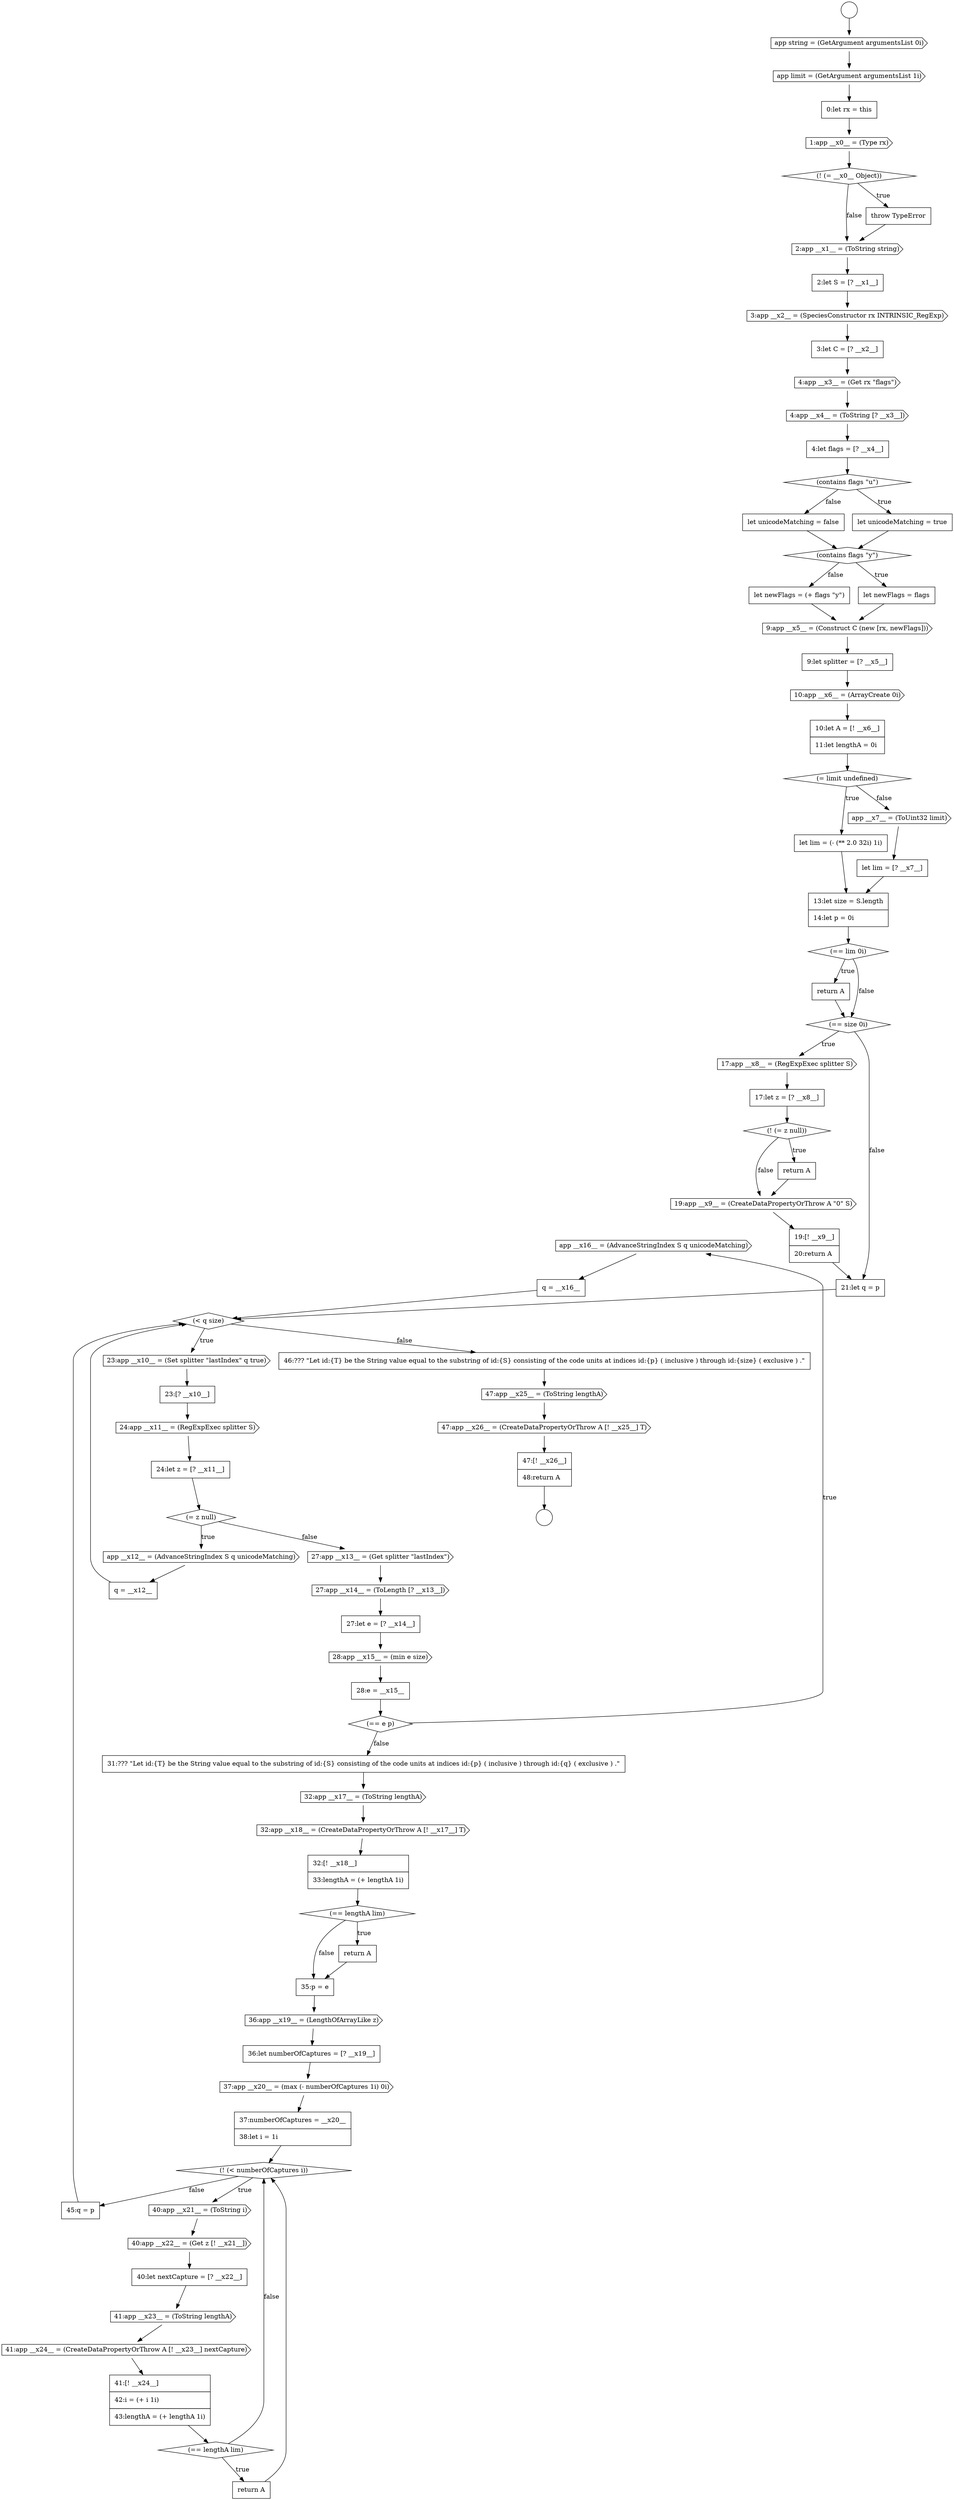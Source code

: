 digraph {
  node15138 [shape=cds, label=<<font color="black">app __x16__ = (AdvanceStringIndex S q unicodeMatching)</font>> color="black" fillcolor="white" style=filled]
  node15133 [shape=cds, label=<<font color="black">27:app __x14__ = (ToLength [? __x13__])</font>> color="black" fillcolor="white" style=filled]
  node15151 [shape=diamond, label=<<font color="black">(! (&lt; numberOfCaptures i))</font>> color="black" fillcolor="white" style=filled]
  node15160 [shape=none, margin=0, label=<<font color="black">
    <table border="0" cellborder="1" cellspacing="0" cellpadding="10">
      <tr><td align="left">45:q = p</td></tr>
    </table>
  </font>> color="black" fillcolor="white" style=filled]
  node15098 [shape=none, margin=0, label=<<font color="black">
    <table border="0" cellborder="1" cellspacing="0" cellpadding="10">
      <tr><td align="left">4:let flags = [? __x4__]</td></tr>
    </table>
  </font>> color="black" fillcolor="white" style=filled]
  node15115 [shape=none, margin=0, label=<<font color="black">
    <table border="0" cellborder="1" cellspacing="0" cellpadding="10">
      <tr><td align="left">return A</td></tr>
    </table>
  </font>> color="black" fillcolor="white" style=filled]
  node15143 [shape=none, margin=0, label=<<font color="black">
    <table border="0" cellborder="1" cellspacing="0" cellpadding="10">
      <tr><td align="left">32:[! __x18__]</td></tr>
      <tr><td align="left">33:lengthA = (+ lengthA 1i)</td></tr>
    </table>
  </font>> color="black" fillcolor="white" style=filled]
  node15153 [shape=cds, label=<<font color="black">40:app __x22__ = (Get z [! __x21__])</font>> color="black" fillcolor="white" style=filled]
  node15158 [shape=diamond, label=<<font color="black">(== lengthA lim)</font>> color="black" fillcolor="white" style=filled]
  node15130 [shape=cds, label=<<font color="black">app __x12__ = (AdvanceStringIndex S q unicodeMatching)</font>> color="black" fillcolor="white" style=filled]
  node15119 [shape=diamond, label=<<font color="black">(! (= z null))</font>> color="black" fillcolor="white" style=filled]
  node15104 [shape=none, margin=0, label=<<font color="black">
    <table border="0" cellborder="1" cellspacing="0" cellpadding="10">
      <tr><td align="left">let newFlags = (+ flags &quot;y&quot;)</td></tr>
    </table>
  </font>> color="black" fillcolor="white" style=filled]
  node15135 [shape=cds, label=<<font color="black">28:app __x15__ = (min e size)</font>> color="black" fillcolor="white" style=filled]
  node15125 [shape=cds, label=<<font color="black">23:app __x10__ = (Set splitter &quot;lastIndex&quot; q true)</font>> color="black" fillcolor="white" style=filled]
  node15146 [shape=none, margin=0, label=<<font color="black">
    <table border="0" cellborder="1" cellspacing="0" cellpadding="10">
      <tr><td align="left">35:p = e</td></tr>
    </table>
  </font>> color="black" fillcolor="white" style=filled]
  node15092 [shape=cds, label=<<font color="black">2:app __x1__ = (ToString string)</font>> color="black" fillcolor="white" style=filled]
  node15087 [shape=cds, label=<<font color="black">app limit = (GetArgument argumentsList 1i)</font>> color="black" fillcolor="white" style=filled]
  node15110 [shape=none, margin=0, label=<<font color="black">
    <table border="0" cellborder="1" cellspacing="0" cellpadding="10">
      <tr><td align="left">let lim = (- (** 2.0 32i) 1i)</td></tr>
    </table>
  </font>> color="black" fillcolor="white" style=filled]
  node15161 [shape=none, margin=0, label=<<font color="black">
    <table border="0" cellborder="1" cellspacing="0" cellpadding="10">
      <tr><td align="left">46:??? &quot;Let id:{T} be the String value equal to the substring of id:{S} consisting of the code units at indices id:{p} ( inclusive ) through id:{size} ( exclusive ) .&quot;</td></tr>
    </table>
  </font>> color="black" fillcolor="white" style=filled]
  node15105 [shape=cds, label=<<font color="black">9:app __x5__ = (Construct C (new [rx, newFlags]))</font>> color="black" fillcolor="white" style=filled]
  node15150 [shape=none, margin=0, label=<<font color="black">
    <table border="0" cellborder="1" cellspacing="0" cellpadding="10">
      <tr><td align="left">37:numberOfCaptures = __x20__</td></tr>
      <tr><td align="left">38:let i = 1i</td></tr>
    </table>
  </font>> color="black" fillcolor="white" style=filled]
  node15118 [shape=none, margin=0, label=<<font color="black">
    <table border="0" cellborder="1" cellspacing="0" cellpadding="10">
      <tr><td align="left">17:let z = [? __x8__]</td></tr>
    </table>
  </font>> color="black" fillcolor="white" style=filled]
  node15097 [shape=cds, label=<<font color="black">4:app __x4__ = (ToString [? __x3__])</font>> color="black" fillcolor="white" style=filled]
  node15129 [shape=diamond, label=<<font color="black">(= z null)</font>> color="black" fillcolor="white" style=filled]
  node15103 [shape=none, margin=0, label=<<font color="black">
    <table border="0" cellborder="1" cellspacing="0" cellpadding="10">
      <tr><td align="left">let newFlags = flags</td></tr>
    </table>
  </font>> color="black" fillcolor="white" style=filled]
  node15093 [shape=none, margin=0, label=<<font color="black">
    <table border="0" cellborder="1" cellspacing="0" cellpadding="10">
      <tr><td align="left">2:let S = [? __x1__]</td></tr>
    </table>
  </font>> color="black" fillcolor="white" style=filled]
  node15137 [shape=diamond, label=<<font color="black">(== e p)</font>> color="black" fillcolor="white" style=filled]
  node15142 [shape=cds, label=<<font color="black">32:app __x18__ = (CreateDataPropertyOrThrow A [! __x17__] T)</font>> color="black" fillcolor="white" style=filled]
  node15156 [shape=cds, label=<<font color="black">41:app __x24__ = (CreateDataPropertyOrThrow A [! __x23__] nextCapture)</font>> color="black" fillcolor="white" style=filled]
  node15114 [shape=diamond, label=<<font color="black">(== lim 0i)</font>> color="black" fillcolor="white" style=filled]
  node15157 [shape=none, margin=0, label=<<font color="black">
    <table border="0" cellborder="1" cellspacing="0" cellpadding="10">
      <tr><td align="left">41:[! __x24__]</td></tr>
      <tr><td align="left">42:i = (+ i 1i)</td></tr>
      <tr><td align="left">43:lengthA = (+ lengthA 1i)</td></tr>
    </table>
  </font>> color="black" fillcolor="white" style=filled]
  node15089 [shape=cds, label=<<font color="black">1:app __x0__ = (Type rx)</font>> color="black" fillcolor="white" style=filled]
  node15126 [shape=none, margin=0, label=<<font color="black">
    <table border="0" cellborder="1" cellspacing="0" cellpadding="10">
      <tr><td align="left">23:[? __x10__]</td></tr>
    </table>
  </font>> color="black" fillcolor="white" style=filled]
  node15162 [shape=cds, label=<<font color="black">47:app __x25__ = (ToString lengthA)</font>> color="black" fillcolor="white" style=filled]
  node15141 [shape=cds, label=<<font color="black">32:app __x17__ = (ToString lengthA)</font>> color="black" fillcolor="white" style=filled]
  node15121 [shape=cds, label=<<font color="black">19:app __x9__ = (CreateDataPropertyOrThrow A &quot;0&quot; S)</font>> color="black" fillcolor="white" style=filled]
  node15101 [shape=none, margin=0, label=<<font color="black">
    <table border="0" cellborder="1" cellspacing="0" cellpadding="10">
      <tr><td align="left">let unicodeMatching = false</td></tr>
    </table>
  </font>> color="black" fillcolor="white" style=filled]
  node15136 [shape=none, margin=0, label=<<font color="black">
    <table border="0" cellborder="1" cellspacing="0" cellpadding="10">
      <tr><td align="left">28:e = __x15__</td></tr>
    </table>
  </font>> color="black" fillcolor="white" style=filled]
  node15147 [shape=cds, label=<<font color="black">36:app __x19__ = (LengthOfArrayLike z)</font>> color="black" fillcolor="white" style=filled]
  node15086 [shape=cds, label=<<font color="black">app string = (GetArgument argumentsList 0i)</font>> color="black" fillcolor="white" style=filled]
  node15106 [shape=none, margin=0, label=<<font color="black">
    <table border="0" cellborder="1" cellspacing="0" cellpadding="10">
      <tr><td align="left">9:let splitter = [? __x5__]</td></tr>
    </table>
  </font>> color="black" fillcolor="white" style=filled]
  node15111 [shape=cds, label=<<font color="black">app __x7__ = (ToUint32 limit)</font>> color="black" fillcolor="white" style=filled]
  node15100 [shape=none, margin=0, label=<<font color="black">
    <table border="0" cellborder="1" cellspacing="0" cellpadding="10">
      <tr><td align="left">let unicodeMatching = true</td></tr>
    </table>
  </font>> color="black" fillcolor="white" style=filled]
  node15117 [shape=cds, label=<<font color="black">17:app __x8__ = (RegExpExec splitter S)</font>> color="black" fillcolor="white" style=filled]
  node15113 [shape=none, margin=0, label=<<font color="black">
    <table border="0" cellborder="1" cellspacing="0" cellpadding="10">
      <tr><td align="left">13:let size = S.length</td></tr>
      <tr><td align="left">14:let p = 0i</td></tr>
    </table>
  </font>> color="black" fillcolor="white" style=filled]
  node15155 [shape=cds, label=<<font color="black">41:app __x23__ = (ToString lengthA)</font>> color="black" fillcolor="white" style=filled]
  node15094 [shape=cds, label=<<font color="black">3:app __x2__ = (SpeciesConstructor rx INTRINSIC_RegExp)</font>> color="black" fillcolor="white" style=filled]
  node15140 [shape=none, margin=0, label=<<font color="black">
    <table border="0" cellborder="1" cellspacing="0" cellpadding="10">
      <tr><td align="left">31:??? &quot;Let id:{T} be the String value equal to the substring of id:{S} consisting of the code units at indices id:{p} ( inclusive ) through id:{q} ( exclusive ) .&quot;</td></tr>
    </table>
  </font>> color="black" fillcolor="white" style=filled]
  node15107 [shape=cds, label=<<font color="black">10:app __x6__ = (ArrayCreate 0i)</font>> color="black" fillcolor="white" style=filled]
  node15112 [shape=none, margin=0, label=<<font color="black">
    <table border="0" cellborder="1" cellspacing="0" cellpadding="10">
      <tr><td align="left">let lim = [? __x7__]</td></tr>
    </table>
  </font>> color="black" fillcolor="white" style=filled]
  node15152 [shape=cds, label=<<font color="black">40:app __x21__ = (ToString i)</font>> color="black" fillcolor="white" style=filled]
  node15090 [shape=diamond, label=<<font color="black">(! (= __x0__ Object))</font>> color="black" fillcolor="white" style=filled]
  node15122 [shape=none, margin=0, label=<<font color="black">
    <table border="0" cellborder="1" cellspacing="0" cellpadding="10">
      <tr><td align="left">19:[! __x9__]</td></tr>
      <tr><td align="left">20:return A</td></tr>
    </table>
  </font>> color="black" fillcolor="white" style=filled]
  node15102 [shape=diamond, label=<<font color="black">(contains flags &quot;y&quot;)</font>> color="black" fillcolor="white" style=filled]
  node15163 [shape=cds, label=<<font color="black">47:app __x26__ = (CreateDataPropertyOrThrow A [! __x25__] T)</font>> color="black" fillcolor="white" style=filled]
  node15127 [shape=cds, label=<<font color="black">24:app __x11__ = (RegExpExec splitter S)</font>> color="black" fillcolor="white" style=filled]
  node15095 [shape=none, margin=0, label=<<font color="black">
    <table border="0" cellborder="1" cellspacing="0" cellpadding="10">
      <tr><td align="left">3:let C = [? __x2__]</td></tr>
    </table>
  </font>> color="black" fillcolor="white" style=filled]
  node15132 [shape=cds, label=<<font color="black">27:app __x13__ = (Get splitter &quot;lastIndex&quot;)</font>> color="black" fillcolor="white" style=filled]
  node15148 [shape=none, margin=0, label=<<font color="black">
    <table border="0" cellborder="1" cellspacing="0" cellpadding="10">
      <tr><td align="left">36:let numberOfCaptures = [? __x19__]</td></tr>
    </table>
  </font>> color="black" fillcolor="white" style=filled]
  node15085 [shape=circle label=" " color="black" fillcolor="white" style=filled]
  node15084 [shape=circle label=" " color="black" fillcolor="white" style=filled]
  node15149 [shape=cds, label=<<font color="black">37:app __x20__ = (max (- numberOfCaptures 1i) 0i)</font>> color="black" fillcolor="white" style=filled]
  node15154 [shape=none, margin=0, label=<<font color="black">
    <table border="0" cellborder="1" cellspacing="0" cellpadding="10">
      <tr><td align="left">40:let nextCapture = [? __x22__]</td></tr>
    </table>
  </font>> color="black" fillcolor="white" style=filled]
  node15116 [shape=diamond, label=<<font color="black">(== size 0i)</font>> color="black" fillcolor="white" style=filled]
  node15159 [shape=none, margin=0, label=<<font color="black">
    <table border="0" cellborder="1" cellspacing="0" cellpadding="10">
      <tr><td align="left">return A</td></tr>
    </table>
  </font>> color="black" fillcolor="white" style=filled]
  node15131 [shape=none, margin=0, label=<<font color="black">
    <table border="0" cellborder="1" cellspacing="0" cellpadding="10">
      <tr><td align="left">q = __x12__</td></tr>
    </table>
  </font>> color="black" fillcolor="white" style=filled]
  node15099 [shape=diamond, label=<<font color="black">(contains flags &quot;u&quot;)</font>> color="black" fillcolor="white" style=filled]
  node15144 [shape=diamond, label=<<font color="black">(== lengthA lim)</font>> color="black" fillcolor="white" style=filled]
  node15120 [shape=none, margin=0, label=<<font color="black">
    <table border="0" cellborder="1" cellspacing="0" cellpadding="10">
      <tr><td align="left">return A</td></tr>
    </table>
  </font>> color="black" fillcolor="white" style=filled]
  node15088 [shape=none, margin=0, label=<<font color="black">
    <table border="0" cellborder="1" cellspacing="0" cellpadding="10">
      <tr><td align="left">0:let rx = this</td></tr>
    </table>
  </font>> color="black" fillcolor="white" style=filled]
  node15139 [shape=none, margin=0, label=<<font color="black">
    <table border="0" cellborder="1" cellspacing="0" cellpadding="10">
      <tr><td align="left">q = __x16__</td></tr>
    </table>
  </font>> color="black" fillcolor="white" style=filled]
  node15124 [shape=diamond, label=<<font color="black">(&lt; q size)</font>> color="black" fillcolor="white" style=filled]
  node15109 [shape=diamond, label=<<font color="black">(= limit undefined)</font>> color="black" fillcolor="white" style=filled]
  node15108 [shape=none, margin=0, label=<<font color="black">
    <table border="0" cellborder="1" cellspacing="0" cellpadding="10">
      <tr><td align="left">10:let A = [! __x6__]</td></tr>
      <tr><td align="left">11:let lengthA = 0i</td></tr>
    </table>
  </font>> color="black" fillcolor="white" style=filled]
  node15123 [shape=none, margin=0, label=<<font color="black">
    <table border="0" cellborder="1" cellspacing="0" cellpadding="10">
      <tr><td align="left">21:let q = p</td></tr>
    </table>
  </font>> color="black" fillcolor="white" style=filled]
  node15091 [shape=none, margin=0, label=<<font color="black">
    <table border="0" cellborder="1" cellspacing="0" cellpadding="10">
      <tr><td align="left">throw TypeError</td></tr>
    </table>
  </font>> color="black" fillcolor="white" style=filled]
  node15128 [shape=none, margin=0, label=<<font color="black">
    <table border="0" cellborder="1" cellspacing="0" cellpadding="10">
      <tr><td align="left">24:let z = [? __x11__]</td></tr>
    </table>
  </font>> color="black" fillcolor="white" style=filled]
  node15145 [shape=none, margin=0, label=<<font color="black">
    <table border="0" cellborder="1" cellspacing="0" cellpadding="10">
      <tr><td align="left">return A</td></tr>
    </table>
  </font>> color="black" fillcolor="white" style=filled]
  node15096 [shape=cds, label=<<font color="black">4:app __x3__ = (Get rx &quot;flags&quot;)</font>> color="black" fillcolor="white" style=filled]
  node15164 [shape=none, margin=0, label=<<font color="black">
    <table border="0" cellborder="1" cellspacing="0" cellpadding="10">
      <tr><td align="left">47:[! __x26__]</td></tr>
      <tr><td align="left">48:return A</td></tr>
    </table>
  </font>> color="black" fillcolor="white" style=filled]
  node15134 [shape=none, margin=0, label=<<font color="black">
    <table border="0" cellborder="1" cellspacing="0" cellpadding="10">
      <tr><td align="left">27:let e = [? __x14__]</td></tr>
    </table>
  </font>> color="black" fillcolor="white" style=filled]
  node15132 -> node15133 [ color="black"]
  node15158 -> node15159 [label=<<font color="black">true</font>> color="black"]
  node15158 -> node15151 [label=<<font color="black">false</font>> color="black"]
  node15102 -> node15103 [label=<<font color="black">true</font>> color="black"]
  node15102 -> node15104 [label=<<font color="black">false</font>> color="black"]
  node15099 -> node15100 [label=<<font color="black">true</font>> color="black"]
  node15099 -> node15101 [label=<<font color="black">false</font>> color="black"]
  node15126 -> node15127 [ color="black"]
  node15124 -> node15125 [label=<<font color="black">true</font>> color="black"]
  node15124 -> node15161 [label=<<font color="black">false</font>> color="black"]
  node15145 -> node15146 [ color="black"]
  node15161 -> node15162 [ color="black"]
  node15137 -> node15138 [label=<<font color="black">true</font>> color="black"]
  node15137 -> node15140 [label=<<font color="black">false</font>> color="black"]
  node15157 -> node15158 [ color="black"]
  node15094 -> node15095 [ color="black"]
  node15142 -> node15143 [ color="black"]
  node15160 -> node15124 [ color="black"]
  node15121 -> node15122 [ color="black"]
  node15110 -> node15113 [ color="black"]
  node15114 -> node15115 [label=<<font color="black">true</font>> color="black"]
  node15114 -> node15116 [label=<<font color="black">false</font>> color="black"]
  node15097 -> node15098 [ color="black"]
  node15125 -> node15126 [ color="black"]
  node15162 -> node15163 [ color="black"]
  node15091 -> node15092 [ color="black"]
  node15119 -> node15120 [label=<<font color="black">true</font>> color="black"]
  node15119 -> node15121 [label=<<font color="black">false</font>> color="black"]
  node15093 -> node15094 [ color="black"]
  node15147 -> node15148 [ color="black"]
  node15141 -> node15142 [ color="black"]
  node15153 -> node15154 [ color="black"]
  node15109 -> node15110 [label=<<font color="black">true</font>> color="black"]
  node15109 -> node15111 [label=<<font color="black">false</font>> color="black"]
  node15131 -> node15124 [ color="black"]
  node15098 -> node15099 [ color="black"]
  node15120 -> node15121 [ color="black"]
  node15151 -> node15152 [label=<<font color="black">true</font>> color="black"]
  node15151 -> node15160 [label=<<font color="black">false</font>> color="black"]
  node15127 -> node15128 [ color="black"]
  node15128 -> node15129 [ color="black"]
  node15155 -> node15156 [ color="black"]
  node15139 -> node15124 [ color="black"]
  node15129 -> node15130 [label=<<font color="black">true</font>> color="black"]
  node15129 -> node15132 [label=<<font color="black">false</font>> color="black"]
  node15154 -> node15155 [ color="black"]
  node15156 -> node15157 [ color="black"]
  node15164 -> node15085 [ color="black"]
  node15095 -> node15096 [ color="black"]
  node15123 -> node15124 [ color="black"]
  node15086 -> node15087 [ color="black"]
  node15088 -> node15089 [ color="black"]
  node15130 -> node15131 [ color="black"]
  node15108 -> node15109 [ color="black"]
  node15146 -> node15147 [ color="black"]
  node15136 -> node15137 [ color="black"]
  node15104 -> node15105 [ color="black"]
  node15116 -> node15117 [label=<<font color="black">true</font>> color="black"]
  node15116 -> node15123 [label=<<font color="black">false</font>> color="black"]
  node15084 -> node15086 [ color="black"]
  node15112 -> node15113 [ color="black"]
  node15096 -> node15097 [ color="black"]
  node15133 -> node15134 [ color="black"]
  node15113 -> node15114 [ color="black"]
  node15150 -> node15151 [ color="black"]
  node15138 -> node15139 [ color="black"]
  node15122 -> node15123 [ color="black"]
  node15105 -> node15106 [ color="black"]
  node15144 -> node15145 [label=<<font color="black">true</font>> color="black"]
  node15144 -> node15146 [label=<<font color="black">false</font>> color="black"]
  node15163 -> node15164 [ color="black"]
  node15159 -> node15151 [ color="black"]
  node15148 -> node15149 [ color="black"]
  node15092 -> node15093 [ color="black"]
  node15100 -> node15102 [ color="black"]
  node15140 -> node15141 [ color="black"]
  node15106 -> node15107 [ color="black"]
  node15103 -> node15105 [ color="black"]
  node15135 -> node15136 [ color="black"]
  node15107 -> node15108 [ color="black"]
  node15117 -> node15118 [ color="black"]
  node15090 -> node15091 [label=<<font color="black">true</font>> color="black"]
  node15090 -> node15092 [label=<<font color="black">false</font>> color="black"]
  node15101 -> node15102 [ color="black"]
  node15089 -> node15090 [ color="black"]
  node15118 -> node15119 [ color="black"]
  node15111 -> node15112 [ color="black"]
  node15087 -> node15088 [ color="black"]
  node15143 -> node15144 [ color="black"]
  node15134 -> node15135 [ color="black"]
  node15149 -> node15150 [ color="black"]
  node15152 -> node15153 [ color="black"]
  node15115 -> node15116 [ color="black"]
}
